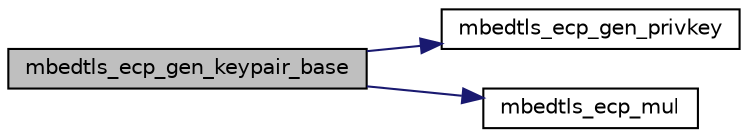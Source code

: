 digraph "mbedtls_ecp_gen_keypair_base"
{
 // LATEX_PDF_SIZE
  edge [fontname="Helvetica",fontsize="10",labelfontname="Helvetica",labelfontsize="10"];
  node [fontname="Helvetica",fontsize="10",shape=record];
  rankdir="LR";
  Node1 [label="mbedtls_ecp_gen_keypair_base",height=0.2,width=0.4,color="black", fillcolor="grey75", style="filled", fontcolor="black",tooltip="This function generates a keypair with a configurable base point."];
  Node1 -> Node2 [color="midnightblue",fontsize="10",style="solid",fontname="Helvetica"];
  Node2 [label="mbedtls_ecp_gen_privkey",height=0.2,width=0.4,color="black", fillcolor="white", style="filled",URL="$d4/d4d/ecp_8c.html#a9d6eb960e62748d3ac0d8d4576c1f037",tooltip="This function generates a private key."];
  Node1 -> Node3 [color="midnightblue",fontsize="10",style="solid",fontname="Helvetica"];
  Node3 [label="mbedtls_ecp_mul",height=0.2,width=0.4,color="black", fillcolor="white", style="filled",URL="$d4/d4d/ecp_8c.html#a4d005045c302e100c78bdc587e8f0e6a",tooltip="This function performs a scalar multiplication of a point by an integer: R = m * P."];
}
